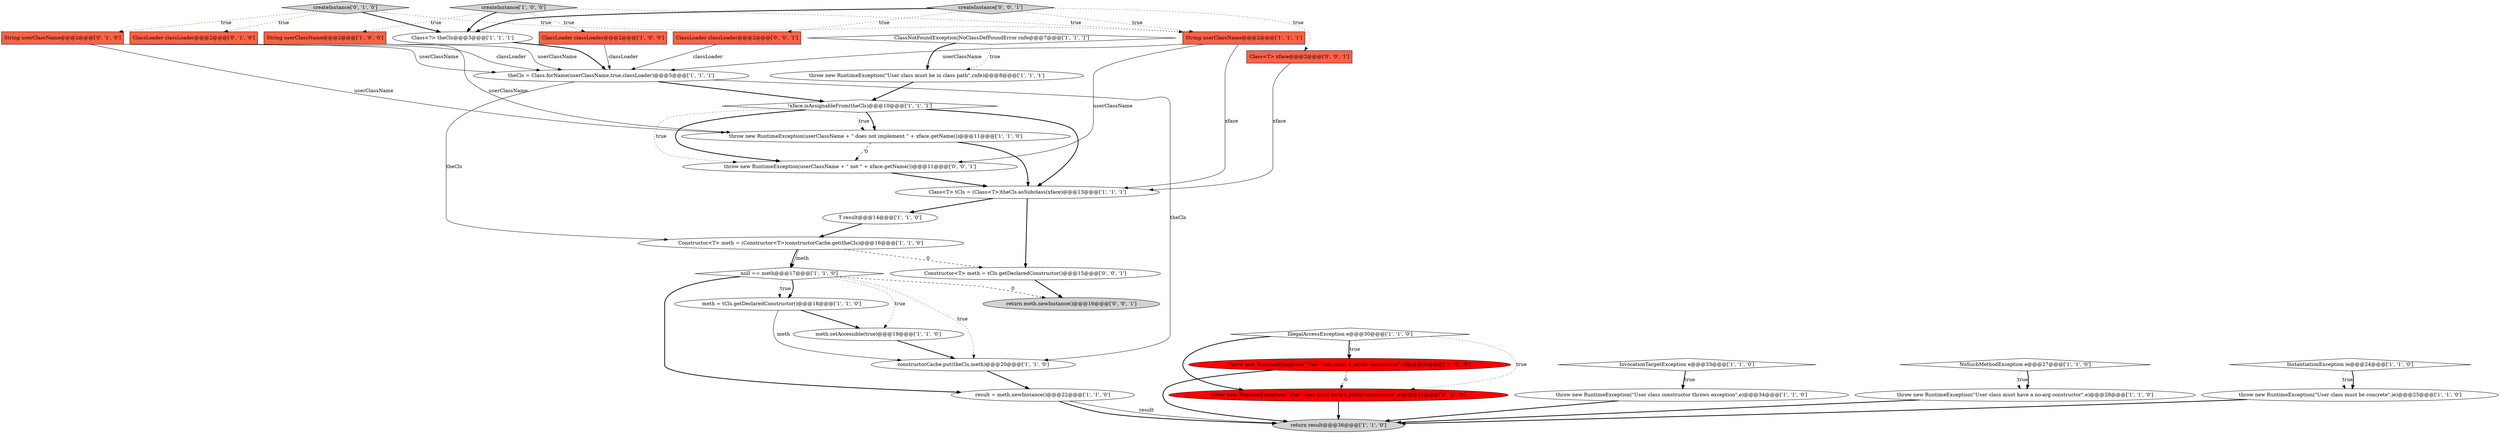 digraph {
28 [style = filled, label = "createInstance['0', '1', '0']", fillcolor = lightgray, shape = diamond image = "AAA0AAABBB2BBB"];
35 [style = filled, label = "return meth.newInstance()@@@16@@@['0', '0', '1']", fillcolor = lightgray, shape = ellipse image = "AAA0AAABBB3BBB"];
15 [style = filled, label = "result = meth.newInstance()@@@22@@@['1', '1', '0']", fillcolor = white, shape = ellipse image = "AAA0AAABBB1BBB"];
23 [style = filled, label = "Class<T> tCls = (Class<T>)theCls.asSubclass(xface)@@@13@@@['1', '1', '1']", fillcolor = white, shape = ellipse image = "AAA0AAABBB1BBB"];
30 [style = filled, label = "throw new RuntimeException(\"User class must have a public constructor\",e)@@@31@@@['0', '1', '0']", fillcolor = red, shape = ellipse image = "AAA1AAABBB2BBB"];
27 [style = filled, label = "ClassLoader classLoader@@@2@@@['0', '1', '0']", fillcolor = tomato, shape = box image = "AAA0AAABBB2BBB"];
11 [style = filled, label = "meth = tCls.getDeclaredConstructor()@@@18@@@['1', '1', '0']", fillcolor = white, shape = ellipse image = "AAA0AAABBB1BBB"];
10 [style = filled, label = "ClassNotFoundException|NoClassDefFoundError cnfe@@@7@@@['1', '1', '1']", fillcolor = white, shape = diamond image = "AAA0AAABBB1BBB"];
9 [style = filled, label = "throw new RuntimeException(\"User class constructor throws exception\",e)@@@34@@@['1', '1', '0']", fillcolor = white, shape = ellipse image = "AAA0AAABBB1BBB"];
21 [style = filled, label = "Constructor<T> meth = (Constructor<T>)constructorCache.get(theCls)@@@16@@@['1', '1', '0']", fillcolor = white, shape = ellipse image = "AAA0AAABBB1BBB"];
12 [style = filled, label = "ClassLoader classLoader@@@2@@@['1', '0', '0']", fillcolor = tomato, shape = box image = "AAA0AAABBB1BBB"];
5 [style = filled, label = "Class<?> theCls@@@3@@@['1', '1', '1']", fillcolor = white, shape = ellipse image = "AAA0AAABBB1BBB"];
31 [style = filled, label = "ClassLoader classLoader@@@2@@@['0', '0', '1']", fillcolor = tomato, shape = box image = "AAA0AAABBB3BBB"];
7 [style = filled, label = "!xface.isAssignableFrom(theCls)@@@10@@@['1', '1', '1']", fillcolor = white, shape = diamond image = "AAA0AAABBB1BBB"];
4 [style = filled, label = "throw new RuntimeException(userClassName + \" does not implement \" + xface.getName())@@@11@@@['1', '1', '0']", fillcolor = white, shape = ellipse image = "AAA0AAABBB1BBB"];
26 [style = filled, label = "return result@@@36@@@['1', '1', '0']", fillcolor = lightgray, shape = ellipse image = "AAA0AAABBB1BBB"];
25 [style = filled, label = "throw new RuntimeException(\"User class must a public constructor\",e)@@@31@@@['1', '0', '0']", fillcolor = red, shape = ellipse image = "AAA1AAABBB1BBB"];
18 [style = filled, label = "theCls = Class.forName(userClassName,true,classLoader)@@@5@@@['1', '1', '1']", fillcolor = white, shape = ellipse image = "AAA0AAABBB1BBB"];
0 [style = filled, label = "throw new RuntimeException(\"User class must be in class path\",cnfe)@@@8@@@['1', '1', '1']", fillcolor = white, shape = ellipse image = "AAA0AAABBB1BBB"];
24 [style = filled, label = "String userClassName@@@2@@@['1', '1', '1']", fillcolor = tomato, shape = box image = "AAA0AAABBB1BBB"];
34 [style = filled, label = "throw new RuntimeException(userClassName + \" not \" + xface.getName())@@@11@@@['0', '0', '1']", fillcolor = white, shape = ellipse image = "AAA0AAABBB3BBB"];
6 [style = filled, label = "throw new RuntimeException(\"User class must have a no-arg constructor\",e)@@@28@@@['1', '1', '0']", fillcolor = white, shape = ellipse image = "AAA0AAABBB1BBB"];
33 [style = filled, label = "Class<T> xface@@@2@@@['0', '0', '1']", fillcolor = tomato, shape = box image = "AAA0AAABBB3BBB"];
20 [style = filled, label = "IllegalAccessException e@@@30@@@['1', '1', '0']", fillcolor = white, shape = diamond image = "AAA0AAABBB1BBB"];
29 [style = filled, label = "String userClassName@@@2@@@['0', '1', '0']", fillcolor = tomato, shape = box image = "AAA0AAABBB2BBB"];
22 [style = filled, label = "createInstance['1', '0', '0']", fillcolor = lightgray, shape = diamond image = "AAA0AAABBB1BBB"];
32 [style = filled, label = "Constructor<T> meth = tCls.getDeclaredConstructor()@@@15@@@['0', '0', '1']", fillcolor = white, shape = ellipse image = "AAA0AAABBB3BBB"];
1 [style = filled, label = "NoSuchMethodException e@@@27@@@['1', '1', '0']", fillcolor = white, shape = diamond image = "AAA0AAABBB1BBB"];
3 [style = filled, label = "T result@@@14@@@['1', '1', '0']", fillcolor = white, shape = ellipse image = "AAA0AAABBB1BBB"];
2 [style = filled, label = "String userClassName@@@2@@@['1', '0', '0']", fillcolor = tomato, shape = box image = "AAA0AAABBB1BBB"];
36 [style = filled, label = "createInstance['0', '0', '1']", fillcolor = lightgray, shape = diamond image = "AAA0AAABBB3BBB"];
8 [style = filled, label = "throw new RuntimeException(\"User class must be concrete\",ie)@@@25@@@['1', '1', '0']", fillcolor = white, shape = ellipse image = "AAA0AAABBB1BBB"];
17 [style = filled, label = "InvocationTargetException e@@@33@@@['1', '1', '0']", fillcolor = white, shape = diamond image = "AAA0AAABBB1BBB"];
14 [style = filled, label = "InstantiationException ie@@@24@@@['1', '1', '0']", fillcolor = white, shape = diamond image = "AAA0AAABBB1BBB"];
13 [style = filled, label = "null == meth@@@17@@@['1', '1', '0']", fillcolor = white, shape = diamond image = "AAA0AAABBB1BBB"];
19 [style = filled, label = "constructorCache.put(theCls,meth)@@@20@@@['1', '1', '0']", fillcolor = white, shape = ellipse image = "AAA0AAABBB1BBB"];
16 [style = filled, label = "meth.setAccessible(true)@@@19@@@['1', '1', '0']", fillcolor = white, shape = ellipse image = "AAA0AAABBB1BBB"];
2->18 [style = solid, label="userClassName"];
11->16 [style = bold, label=""];
32->35 [style = bold, label=""];
13->16 [style = dotted, label="true"];
21->13 [style = solid, label="meth"];
28->5 [style = bold, label=""];
6->26 [style = bold, label=""];
20->25 [style = dotted, label="true"];
33->23 [style = solid, label="xface"];
13->35 [style = dashed, label="0"];
7->34 [style = dotted, label="true"];
17->9 [style = bold, label=""];
15->26 [style = solid, label="result"];
30->26 [style = bold, label=""];
24->23 [style = solid, label="xface"];
23->32 [style = bold, label=""];
13->19 [style = dotted, label="true"];
23->3 [style = bold, label=""];
2->4 [style = solid, label="userClassName"];
5->18 [style = bold, label=""];
7->4 [style = bold, label=""];
22->24 [style = dotted, label="true"];
16->19 [style = bold, label=""];
20->25 [style = bold, label=""];
13->11 [style = bold, label=""];
22->5 [style = bold, label=""];
36->31 [style = dotted, label="true"];
21->32 [style = dashed, label="0"];
22->12 [style = dotted, label="true"];
15->26 [style = bold, label=""];
0->7 [style = bold, label=""];
22->2 [style = dotted, label="true"];
9->26 [style = bold, label=""];
28->29 [style = dotted, label="true"];
27->18 [style = solid, label="classLoader"];
29->18 [style = solid, label="userClassName"];
1->6 [style = dotted, label="true"];
1->6 [style = bold, label=""];
7->34 [style = bold, label=""];
28->24 [style = dotted, label="true"];
20->30 [style = dotted, label="true"];
18->19 [style = solid, label="theCls"];
25->30 [style = dashed, label="0"];
7->23 [style = bold, label=""];
10->0 [style = bold, label=""];
25->26 [style = bold, label=""];
7->4 [style = dotted, label="true"];
17->9 [style = dotted, label="true"];
4->34 [style = dashed, label="0"];
14->8 [style = dotted, label="true"];
10->0 [style = dotted, label="true"];
3->21 [style = bold, label=""];
13->11 [style = dotted, label="true"];
34->23 [style = bold, label=""];
24->18 [style = solid, label="userClassName"];
14->8 [style = bold, label=""];
13->15 [style = bold, label=""];
36->5 [style = bold, label=""];
12->18 [style = solid, label="classLoader"];
29->4 [style = solid, label="userClassName"];
24->34 [style = solid, label="userClassName"];
18->7 [style = bold, label=""];
19->15 [style = bold, label=""];
20->30 [style = bold, label=""];
28->27 [style = dotted, label="true"];
36->24 [style = dotted, label="true"];
18->21 [style = solid, label="theCls"];
11->19 [style = solid, label="meth"];
4->23 [style = bold, label=""];
21->13 [style = bold, label=""];
31->18 [style = solid, label="classLoader"];
8->26 [style = bold, label=""];
36->33 [style = dotted, label="true"];
}
